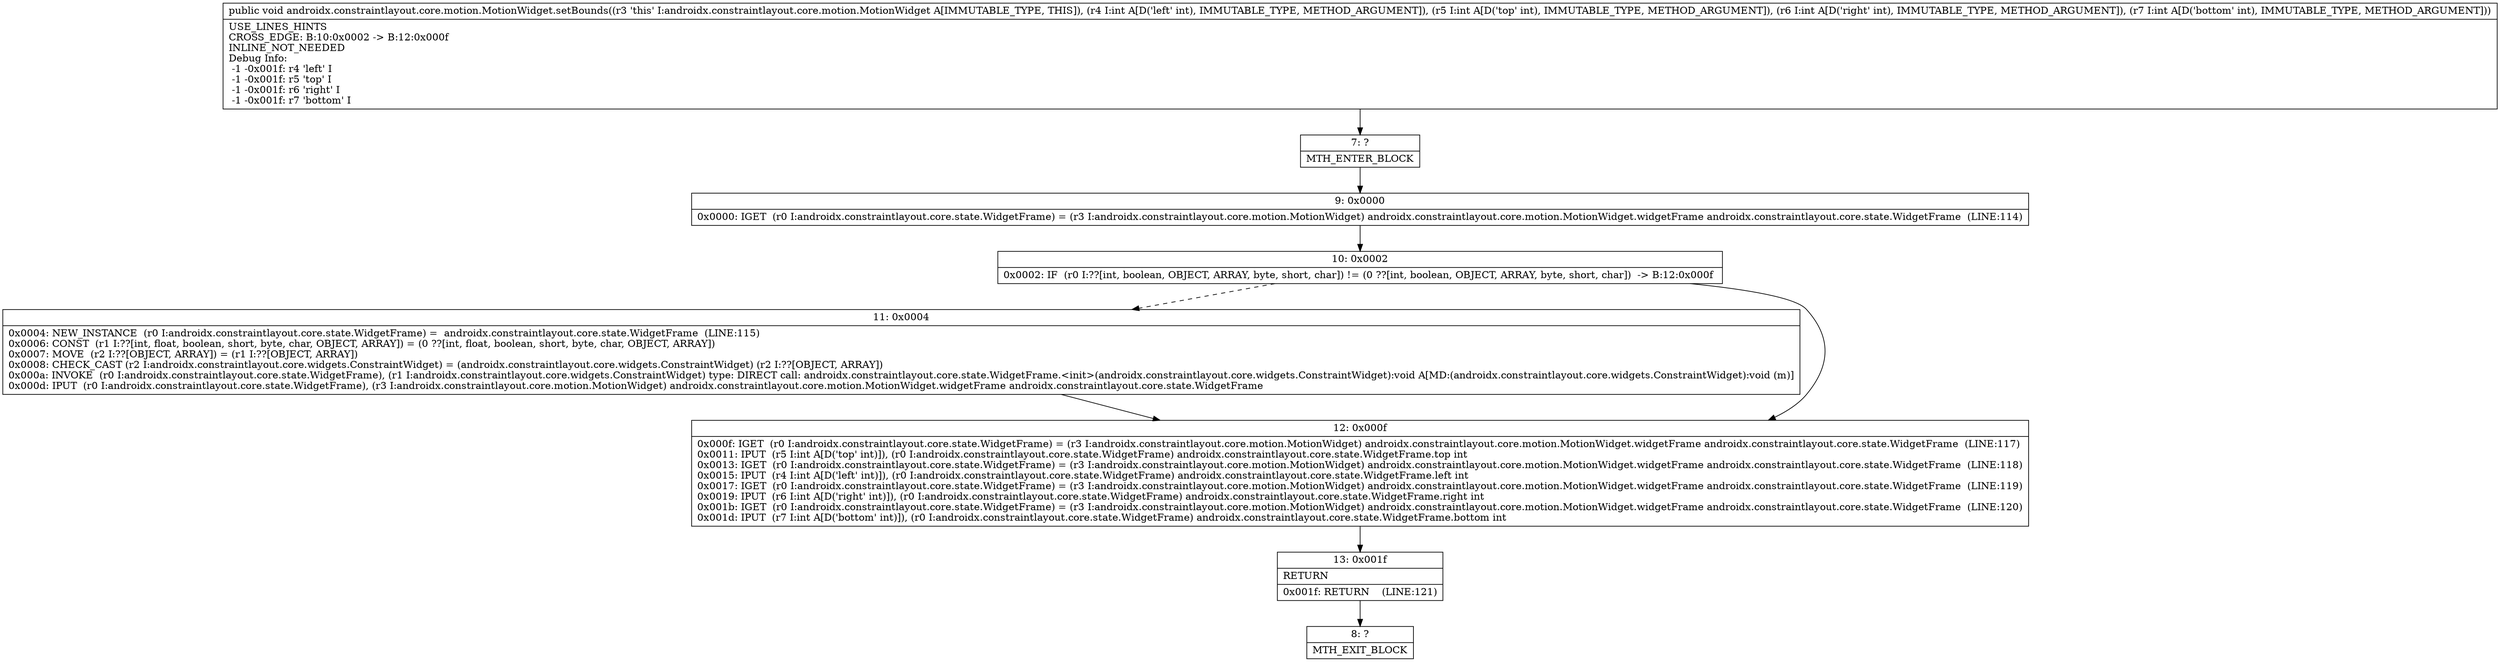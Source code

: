 digraph "CFG forandroidx.constraintlayout.core.motion.MotionWidget.setBounds(IIII)V" {
Node_7 [shape=record,label="{7\:\ ?|MTH_ENTER_BLOCK\l}"];
Node_9 [shape=record,label="{9\:\ 0x0000|0x0000: IGET  (r0 I:androidx.constraintlayout.core.state.WidgetFrame) = (r3 I:androidx.constraintlayout.core.motion.MotionWidget) androidx.constraintlayout.core.motion.MotionWidget.widgetFrame androidx.constraintlayout.core.state.WidgetFrame  (LINE:114)\l}"];
Node_10 [shape=record,label="{10\:\ 0x0002|0x0002: IF  (r0 I:??[int, boolean, OBJECT, ARRAY, byte, short, char]) != (0 ??[int, boolean, OBJECT, ARRAY, byte, short, char])  \-\> B:12:0x000f \l}"];
Node_11 [shape=record,label="{11\:\ 0x0004|0x0004: NEW_INSTANCE  (r0 I:androidx.constraintlayout.core.state.WidgetFrame) =  androidx.constraintlayout.core.state.WidgetFrame  (LINE:115)\l0x0006: CONST  (r1 I:??[int, float, boolean, short, byte, char, OBJECT, ARRAY]) = (0 ??[int, float, boolean, short, byte, char, OBJECT, ARRAY]) \l0x0007: MOVE  (r2 I:??[OBJECT, ARRAY]) = (r1 I:??[OBJECT, ARRAY]) \l0x0008: CHECK_CAST (r2 I:androidx.constraintlayout.core.widgets.ConstraintWidget) = (androidx.constraintlayout.core.widgets.ConstraintWidget) (r2 I:??[OBJECT, ARRAY]) \l0x000a: INVOKE  (r0 I:androidx.constraintlayout.core.state.WidgetFrame), (r1 I:androidx.constraintlayout.core.widgets.ConstraintWidget) type: DIRECT call: androidx.constraintlayout.core.state.WidgetFrame.\<init\>(androidx.constraintlayout.core.widgets.ConstraintWidget):void A[MD:(androidx.constraintlayout.core.widgets.ConstraintWidget):void (m)]\l0x000d: IPUT  (r0 I:androidx.constraintlayout.core.state.WidgetFrame), (r3 I:androidx.constraintlayout.core.motion.MotionWidget) androidx.constraintlayout.core.motion.MotionWidget.widgetFrame androidx.constraintlayout.core.state.WidgetFrame \l}"];
Node_12 [shape=record,label="{12\:\ 0x000f|0x000f: IGET  (r0 I:androidx.constraintlayout.core.state.WidgetFrame) = (r3 I:androidx.constraintlayout.core.motion.MotionWidget) androidx.constraintlayout.core.motion.MotionWidget.widgetFrame androidx.constraintlayout.core.state.WidgetFrame  (LINE:117)\l0x0011: IPUT  (r5 I:int A[D('top' int)]), (r0 I:androidx.constraintlayout.core.state.WidgetFrame) androidx.constraintlayout.core.state.WidgetFrame.top int \l0x0013: IGET  (r0 I:androidx.constraintlayout.core.state.WidgetFrame) = (r3 I:androidx.constraintlayout.core.motion.MotionWidget) androidx.constraintlayout.core.motion.MotionWidget.widgetFrame androidx.constraintlayout.core.state.WidgetFrame  (LINE:118)\l0x0015: IPUT  (r4 I:int A[D('left' int)]), (r0 I:androidx.constraintlayout.core.state.WidgetFrame) androidx.constraintlayout.core.state.WidgetFrame.left int \l0x0017: IGET  (r0 I:androidx.constraintlayout.core.state.WidgetFrame) = (r3 I:androidx.constraintlayout.core.motion.MotionWidget) androidx.constraintlayout.core.motion.MotionWidget.widgetFrame androidx.constraintlayout.core.state.WidgetFrame  (LINE:119)\l0x0019: IPUT  (r6 I:int A[D('right' int)]), (r0 I:androidx.constraintlayout.core.state.WidgetFrame) androidx.constraintlayout.core.state.WidgetFrame.right int \l0x001b: IGET  (r0 I:androidx.constraintlayout.core.state.WidgetFrame) = (r3 I:androidx.constraintlayout.core.motion.MotionWidget) androidx.constraintlayout.core.motion.MotionWidget.widgetFrame androidx.constraintlayout.core.state.WidgetFrame  (LINE:120)\l0x001d: IPUT  (r7 I:int A[D('bottom' int)]), (r0 I:androidx.constraintlayout.core.state.WidgetFrame) androidx.constraintlayout.core.state.WidgetFrame.bottom int \l}"];
Node_13 [shape=record,label="{13\:\ 0x001f|RETURN\l|0x001f: RETURN    (LINE:121)\l}"];
Node_8 [shape=record,label="{8\:\ ?|MTH_EXIT_BLOCK\l}"];
MethodNode[shape=record,label="{public void androidx.constraintlayout.core.motion.MotionWidget.setBounds((r3 'this' I:androidx.constraintlayout.core.motion.MotionWidget A[IMMUTABLE_TYPE, THIS]), (r4 I:int A[D('left' int), IMMUTABLE_TYPE, METHOD_ARGUMENT]), (r5 I:int A[D('top' int), IMMUTABLE_TYPE, METHOD_ARGUMENT]), (r6 I:int A[D('right' int), IMMUTABLE_TYPE, METHOD_ARGUMENT]), (r7 I:int A[D('bottom' int), IMMUTABLE_TYPE, METHOD_ARGUMENT]))  | USE_LINES_HINTS\lCROSS_EDGE: B:10:0x0002 \-\> B:12:0x000f\lINLINE_NOT_NEEDED\lDebug Info:\l  \-1 \-0x001f: r4 'left' I\l  \-1 \-0x001f: r5 'top' I\l  \-1 \-0x001f: r6 'right' I\l  \-1 \-0x001f: r7 'bottom' I\l}"];
MethodNode -> Node_7;Node_7 -> Node_9;
Node_9 -> Node_10;
Node_10 -> Node_11[style=dashed];
Node_10 -> Node_12;
Node_11 -> Node_12;
Node_12 -> Node_13;
Node_13 -> Node_8;
}

